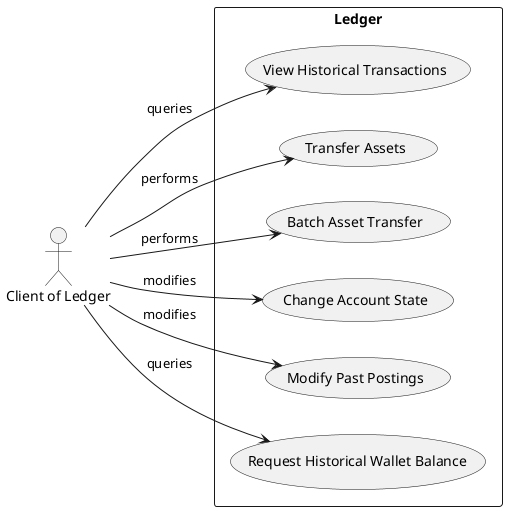 @startuml Ledger Use Case Diagram

left to right direction
skinparam packageStyle rectangle
actor Client as "Client of Ledger"

rectangle Ledger {
    usecase "View Historical Transactions" as UC2
    usecase "Transfer Assets" as UC3
    usecase "Batch Asset Transfer" as UC4
    usecase "Change Account State" as UC6
    usecase "Modify Past Postings" as UC8
    usecase "Request Historical Wallet Balance" as UC12
}

Client --> UC2 : queries
Client --> UC3 : performs
Client --> UC4 : performs
Client --> UC6 : modifies
Client --> UC8 : modifies
Client --> UC12 : queries

@enduml
